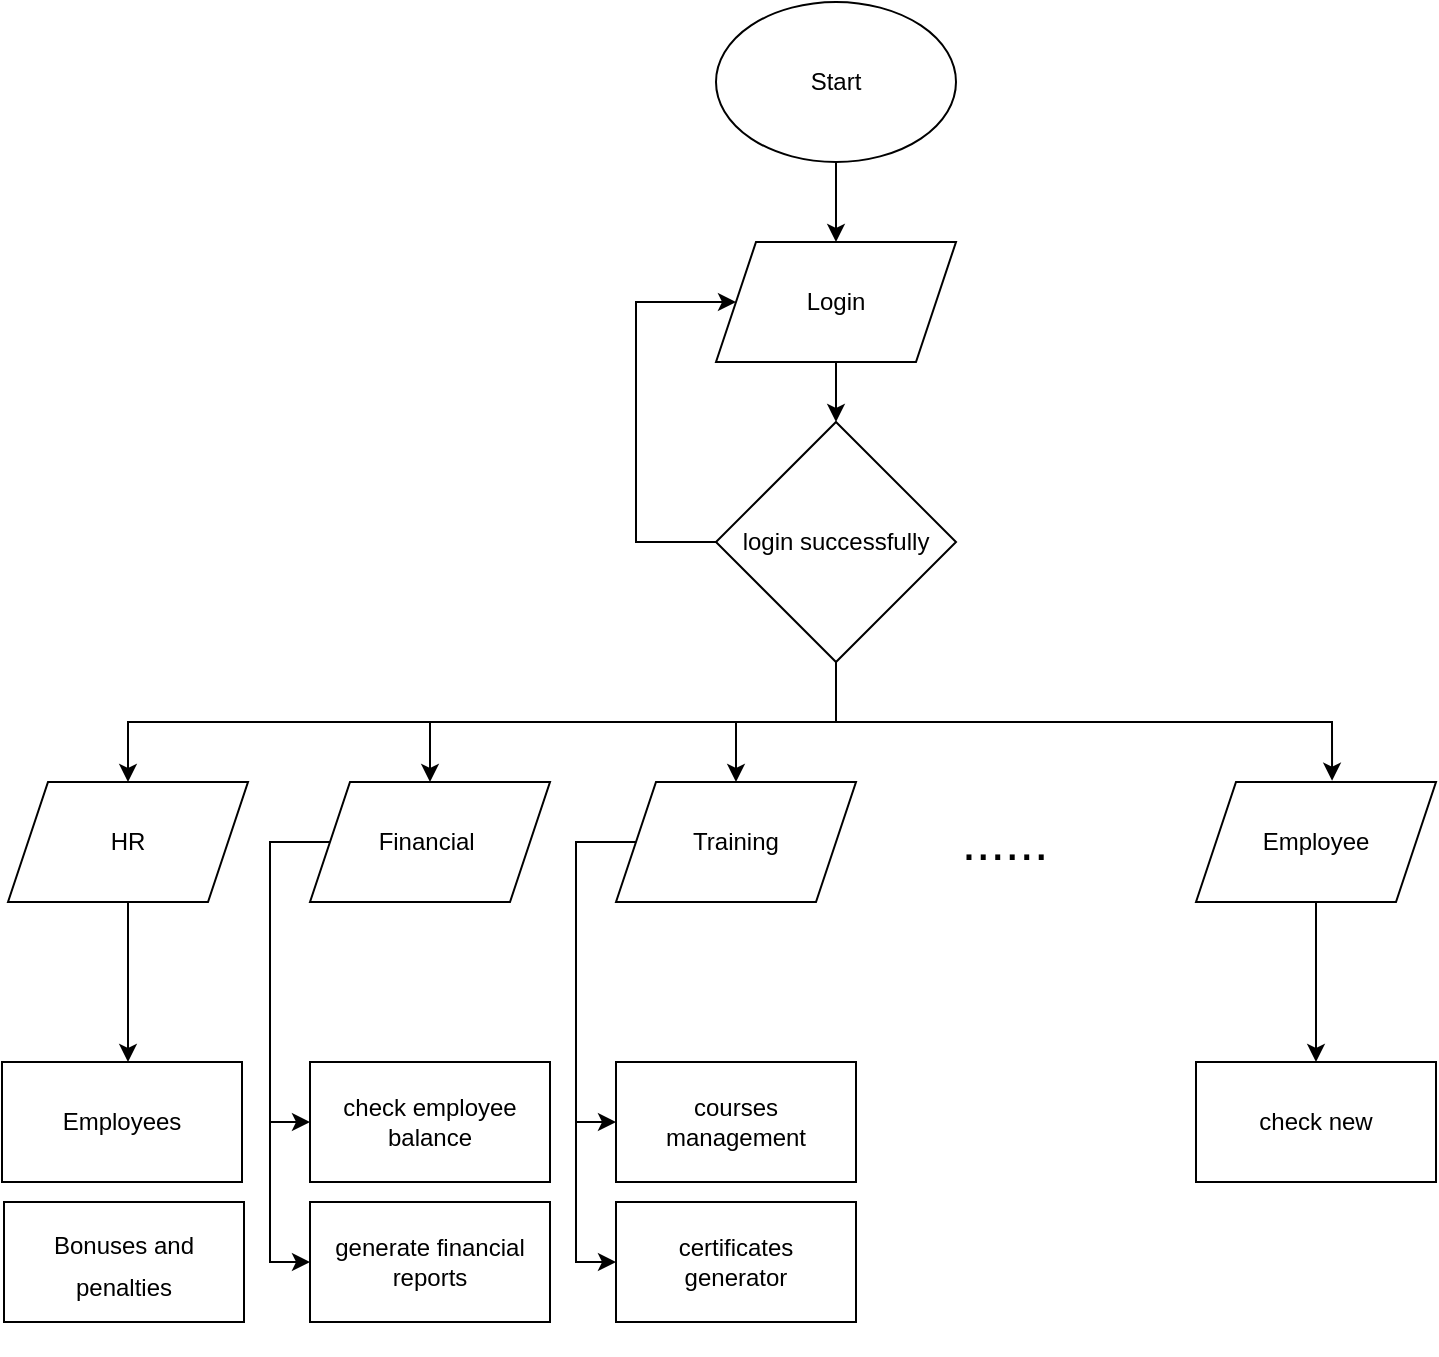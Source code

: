 <mxfile version="20.5.3" type="github">
  <diagram id="PrbxnBLegYp9oezdZi4Q" name="Page-1">
    <mxGraphModel dx="868" dy="474" grid="1" gridSize="10" guides="1" tooltips="1" connect="1" arrows="1" fold="1" page="1" pageScale="1" pageWidth="827" pageHeight="1169" math="0" shadow="0">
      <root>
        <mxCell id="0" />
        <mxCell id="1" parent="0" />
        <mxCell id="ku-VLZCVoR1rDkrykhIs-9" value="" style="edgeStyle=orthogonalEdgeStyle;rounded=0;orthogonalLoop=1;jettySize=auto;html=1;" parent="1" source="ku-VLZCVoR1rDkrykhIs-1" target="ku-VLZCVoR1rDkrykhIs-2" edge="1">
          <mxGeometry relative="1" as="geometry" />
        </mxCell>
        <mxCell id="ku-VLZCVoR1rDkrykhIs-1" value="Start" style="ellipse;whiteSpace=wrap;html=1;" parent="1" vertex="1">
          <mxGeometry x="360" y="40" width="120" height="80" as="geometry" />
        </mxCell>
        <mxCell id="ku-VLZCVoR1rDkrykhIs-10" value="" style="edgeStyle=orthogonalEdgeStyle;rounded=0;orthogonalLoop=1;jettySize=auto;html=1;" parent="1" source="ku-VLZCVoR1rDkrykhIs-2" target="ku-VLZCVoR1rDkrykhIs-3" edge="1">
          <mxGeometry relative="1" as="geometry" />
        </mxCell>
        <mxCell id="ku-VLZCVoR1rDkrykhIs-2" value="Login" style="shape=parallelogram;perimeter=parallelogramPerimeter;whiteSpace=wrap;html=1;fixedSize=1;" parent="1" vertex="1">
          <mxGeometry x="360" y="160" width="120" height="60" as="geometry" />
        </mxCell>
        <mxCell id="ku-VLZCVoR1rDkrykhIs-11" style="edgeStyle=orthogonalEdgeStyle;rounded=0;orthogonalLoop=1;jettySize=auto;html=1;entryX=0;entryY=0.5;entryDx=0;entryDy=0;" parent="1" source="ku-VLZCVoR1rDkrykhIs-3" target="ku-VLZCVoR1rDkrykhIs-2" edge="1">
          <mxGeometry relative="1" as="geometry">
            <Array as="points">
              <mxPoint x="320" y="310" />
              <mxPoint x="320" y="190" />
            </Array>
          </mxGeometry>
        </mxCell>
        <mxCell id="ku-VLZCVoR1rDkrykhIs-3" value="login successfully" style="rhombus;whiteSpace=wrap;html=1;" parent="1" vertex="1">
          <mxGeometry x="360" y="250" width="120" height="120" as="geometry" />
        </mxCell>
        <mxCell id="9bPh8LocPnVZYQt3kXTt-2" value="" style="edgeStyle=orthogonalEdgeStyle;rounded=0;orthogonalLoop=1;jettySize=auto;html=1;entryX=0;entryY=0.5;entryDx=0;entryDy=0;" edge="1" parent="1" source="ku-VLZCVoR1rDkrykhIs-5" target="9bPh8LocPnVZYQt3kXTt-1">
          <mxGeometry relative="1" as="geometry">
            <Array as="points">
              <mxPoint x="290" y="460" />
              <mxPoint x="290" y="600" />
            </Array>
          </mxGeometry>
        </mxCell>
        <mxCell id="9bPh8LocPnVZYQt3kXTt-4" value="" style="edgeStyle=orthogonalEdgeStyle;rounded=0;orthogonalLoop=1;jettySize=auto;html=1;entryX=0;entryY=0.5;entryDx=0;entryDy=0;" edge="1" parent="1" source="ku-VLZCVoR1rDkrykhIs-5" target="9bPh8LocPnVZYQt3kXTt-3">
          <mxGeometry relative="1" as="geometry">
            <Array as="points">
              <mxPoint x="290" y="460" />
              <mxPoint x="290" y="670" />
            </Array>
          </mxGeometry>
        </mxCell>
        <mxCell id="ku-VLZCVoR1rDkrykhIs-5" value="Training" style="shape=parallelogram;perimeter=parallelogramPerimeter;whiteSpace=wrap;html=1;fixedSize=1;" parent="1" vertex="1">
          <mxGeometry x="310" y="430" width="120" height="60" as="geometry" />
        </mxCell>
        <mxCell id="9bPh8LocPnVZYQt3kXTt-10" value="" style="edgeStyle=orthogonalEdgeStyle;rounded=0;orthogonalLoop=1;jettySize=auto;html=1;entryX=0;entryY=0.5;entryDx=0;entryDy=0;" edge="1" parent="1" source="ku-VLZCVoR1rDkrykhIs-6" target="9bPh8LocPnVZYQt3kXTt-9">
          <mxGeometry relative="1" as="geometry">
            <Array as="points">
              <mxPoint x="137" y="460" />
              <mxPoint x="137" y="600" />
            </Array>
          </mxGeometry>
        </mxCell>
        <mxCell id="9bPh8LocPnVZYQt3kXTt-12" value="" style="edgeStyle=orthogonalEdgeStyle;rounded=0;orthogonalLoop=1;jettySize=auto;html=1;entryX=0;entryY=0.5;entryDx=0;entryDy=0;" edge="1" parent="1" source="ku-VLZCVoR1rDkrykhIs-6" target="9bPh8LocPnVZYQt3kXTt-11">
          <mxGeometry relative="1" as="geometry">
            <Array as="points">
              <mxPoint x="137" y="460" />
              <mxPoint x="137" y="670" />
            </Array>
          </mxGeometry>
        </mxCell>
        <mxCell id="ku-VLZCVoR1rDkrykhIs-6" value="Financial&amp;nbsp;" style="shape=parallelogram;perimeter=parallelogramPerimeter;whiteSpace=wrap;html=1;fixedSize=1;" parent="1" vertex="1">
          <mxGeometry x="157" y="430" width="120" height="60" as="geometry" />
        </mxCell>
        <mxCell id="ku-VLZCVoR1rDkrykhIs-22" value="" style="edgeStyle=orthogonalEdgeStyle;rounded=0;orthogonalLoop=1;jettySize=auto;html=1;fontSize=26;" parent="1" source="ku-VLZCVoR1rDkrykhIs-7" target="ku-VLZCVoR1rDkrykhIs-21" edge="1">
          <mxGeometry relative="1" as="geometry">
            <Array as="points">
              <mxPoint x="66" y="550" />
              <mxPoint x="66" y="550" />
            </Array>
          </mxGeometry>
        </mxCell>
        <mxCell id="ku-VLZCVoR1rDkrykhIs-7" value="HR" style="shape=parallelogram;perimeter=parallelogramPerimeter;whiteSpace=wrap;html=1;fixedSize=1;" parent="1" vertex="1">
          <mxGeometry x="6" y="430" width="120" height="60" as="geometry" />
        </mxCell>
        <mxCell id="9bPh8LocPnVZYQt3kXTt-6" value="" style="edgeStyle=orthogonalEdgeStyle;rounded=0;orthogonalLoop=1;jettySize=auto;html=1;" edge="1" parent="1" source="ku-VLZCVoR1rDkrykhIs-8" target="9bPh8LocPnVZYQt3kXTt-5">
          <mxGeometry relative="1" as="geometry" />
        </mxCell>
        <mxCell id="ku-VLZCVoR1rDkrykhIs-8" value="Employee" style="shape=parallelogram;perimeter=parallelogramPerimeter;whiteSpace=wrap;html=1;fixedSize=1;" parent="1" vertex="1">
          <mxGeometry x="600" y="430" width="120" height="60" as="geometry" />
        </mxCell>
        <mxCell id="ku-VLZCVoR1rDkrykhIs-13" value="" style="endArrow=classic;html=1;rounded=0;exitX=0.5;exitY=1;exitDx=0;exitDy=0;entryX=0.5;entryY=0;entryDx=0;entryDy=0;" parent="1" source="ku-VLZCVoR1rDkrykhIs-3" target="ku-VLZCVoR1rDkrykhIs-5" edge="1">
          <mxGeometry width="50" height="50" relative="1" as="geometry">
            <mxPoint x="390" y="370" as="sourcePoint" />
            <mxPoint x="440" y="320" as="targetPoint" />
            <Array as="points">
              <mxPoint x="420" y="400" />
              <mxPoint x="370" y="400" />
            </Array>
          </mxGeometry>
        </mxCell>
        <mxCell id="ku-VLZCVoR1rDkrykhIs-14" value="" style="endArrow=classic;html=1;rounded=0;exitX=0.5;exitY=1;exitDx=0;exitDy=0;entryX=0.5;entryY=0;entryDx=0;entryDy=0;" parent="1" source="ku-VLZCVoR1rDkrykhIs-3" target="ku-VLZCVoR1rDkrykhIs-6" edge="1">
          <mxGeometry width="50" height="50" relative="1" as="geometry">
            <mxPoint x="390" y="370" as="sourcePoint" />
            <mxPoint x="440" y="320" as="targetPoint" />
            <Array as="points">
              <mxPoint x="420" y="400" />
              <mxPoint x="217" y="400" />
            </Array>
          </mxGeometry>
        </mxCell>
        <mxCell id="ku-VLZCVoR1rDkrykhIs-15" value="" style="endArrow=classic;html=1;rounded=0;exitX=0.5;exitY=1;exitDx=0;exitDy=0;entryX=0.5;entryY=0;entryDx=0;entryDy=0;" parent="1" source="ku-VLZCVoR1rDkrykhIs-3" target="ku-VLZCVoR1rDkrykhIs-7" edge="1">
          <mxGeometry width="50" height="50" relative="1" as="geometry">
            <mxPoint x="390" y="370" as="sourcePoint" />
            <mxPoint x="440" y="320" as="targetPoint" />
            <Array as="points">
              <mxPoint x="420" y="400" />
              <mxPoint x="66" y="400" />
            </Array>
          </mxGeometry>
        </mxCell>
        <mxCell id="ku-VLZCVoR1rDkrykhIs-16" value="" style="endArrow=classic;html=1;rounded=0;exitX=0.5;exitY=1;exitDx=0;exitDy=0;entryX=0.567;entryY=-0.011;entryDx=0;entryDy=0;entryPerimeter=0;" parent="1" source="ku-VLZCVoR1rDkrykhIs-3" target="ku-VLZCVoR1rDkrykhIs-8" edge="1">
          <mxGeometry width="50" height="50" relative="1" as="geometry">
            <mxPoint x="390" y="370" as="sourcePoint" />
            <mxPoint x="440" y="320" as="targetPoint" />
            <Array as="points">
              <mxPoint x="420" y="400" />
              <mxPoint x="668" y="400" />
            </Array>
          </mxGeometry>
        </mxCell>
        <mxCell id="ku-VLZCVoR1rDkrykhIs-18" value="......" style="text;html=1;align=center;verticalAlign=middle;resizable=0;points=[];autosize=1;strokeColor=none;fillColor=none;fontSize=26;" parent="1" vertex="1">
          <mxGeometry x="469" y="440" width="70" height="40" as="geometry" />
        </mxCell>
        <mxCell id="ku-VLZCVoR1rDkrykhIs-21" value="Employees" style="whiteSpace=wrap;html=1;align=center;" parent="1" vertex="1">
          <mxGeometry x="3" y="570" width="120" height="60" as="geometry" />
        </mxCell>
        <mxCell id="ku-VLZCVoR1rDkrykhIs-23" value="&lt;p style=&quot;line-height: 60%;&quot;&gt;&lt;font style=&quot;font-size: 12px;&quot;&gt;Bonuses and penalties&lt;/font&gt;&lt;/p&gt;" style="rounded=0;whiteSpace=wrap;html=1;fontSize=26;" parent="1" vertex="1">
          <mxGeometry x="4" y="640" width="120" height="60" as="geometry" />
        </mxCell>
        <mxCell id="9bPh8LocPnVZYQt3kXTt-1" value="courses&lt;br&gt;management" style="whiteSpace=wrap;html=1;" vertex="1" parent="1">
          <mxGeometry x="310" y="570" width="120" height="60" as="geometry" />
        </mxCell>
        <mxCell id="9bPh8LocPnVZYQt3kXTt-3" value="certificates&lt;br&gt;generator" style="whiteSpace=wrap;html=1;" vertex="1" parent="1">
          <mxGeometry x="310" y="640" width="120" height="60" as="geometry" />
        </mxCell>
        <mxCell id="9bPh8LocPnVZYQt3kXTt-5" value="check new" style="whiteSpace=wrap;html=1;" vertex="1" parent="1">
          <mxGeometry x="600" y="570" width="120" height="60" as="geometry" />
        </mxCell>
        <mxCell id="9bPh8LocPnVZYQt3kXTt-9" value="check employee&lt;br&gt;balance" style="whiteSpace=wrap;html=1;" vertex="1" parent="1">
          <mxGeometry x="157" y="570" width="120" height="60" as="geometry" />
        </mxCell>
        <mxCell id="9bPh8LocPnVZYQt3kXTt-11" value="generate financial&lt;br&gt;reports" style="whiteSpace=wrap;html=1;" vertex="1" parent="1">
          <mxGeometry x="157" y="640" width="120" height="60" as="geometry" />
        </mxCell>
      </root>
    </mxGraphModel>
  </diagram>
</mxfile>

